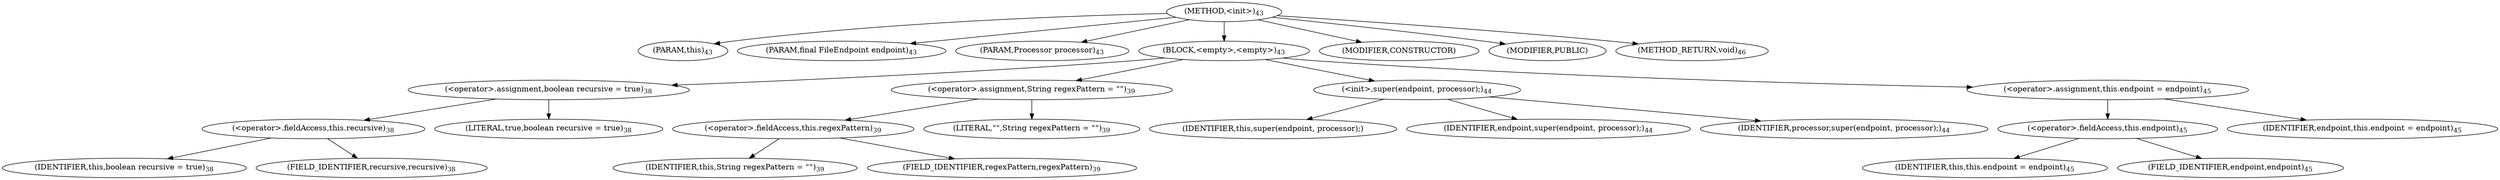 digraph "&lt;init&gt;" {  
"58" [label = <(METHOD,&lt;init&gt;)<SUB>43</SUB>> ]
"4" [label = <(PARAM,this)<SUB>43</SUB>> ]
"59" [label = <(PARAM,final FileEndpoint endpoint)<SUB>43</SUB>> ]
"60" [label = <(PARAM,Processor processor)<SUB>43</SUB>> ]
"61" [label = <(BLOCK,&lt;empty&gt;,&lt;empty&gt;)<SUB>43</SUB>> ]
"62" [label = <(&lt;operator&gt;.assignment,boolean recursive = true)<SUB>38</SUB>> ]
"63" [label = <(&lt;operator&gt;.fieldAccess,this.recursive)<SUB>38</SUB>> ]
"64" [label = <(IDENTIFIER,this,boolean recursive = true)<SUB>38</SUB>> ]
"65" [label = <(FIELD_IDENTIFIER,recursive,recursive)<SUB>38</SUB>> ]
"66" [label = <(LITERAL,true,boolean recursive = true)<SUB>38</SUB>> ]
"67" [label = <(&lt;operator&gt;.assignment,String regexPattern = &quot;&quot;)<SUB>39</SUB>> ]
"68" [label = <(&lt;operator&gt;.fieldAccess,this.regexPattern)<SUB>39</SUB>> ]
"69" [label = <(IDENTIFIER,this,String regexPattern = &quot;&quot;)<SUB>39</SUB>> ]
"70" [label = <(FIELD_IDENTIFIER,regexPattern,regexPattern)<SUB>39</SUB>> ]
"71" [label = <(LITERAL,&quot;&quot;,String regexPattern = &quot;&quot;)<SUB>39</SUB>> ]
"72" [label = <(&lt;init&gt;,super(endpoint, processor);)<SUB>44</SUB>> ]
"3" [label = <(IDENTIFIER,this,super(endpoint, processor);)> ]
"73" [label = <(IDENTIFIER,endpoint,super(endpoint, processor);)<SUB>44</SUB>> ]
"74" [label = <(IDENTIFIER,processor,super(endpoint, processor);)<SUB>44</SUB>> ]
"75" [label = <(&lt;operator&gt;.assignment,this.endpoint = endpoint)<SUB>45</SUB>> ]
"76" [label = <(&lt;operator&gt;.fieldAccess,this.endpoint)<SUB>45</SUB>> ]
"5" [label = <(IDENTIFIER,this,this.endpoint = endpoint)<SUB>45</SUB>> ]
"77" [label = <(FIELD_IDENTIFIER,endpoint,endpoint)<SUB>45</SUB>> ]
"78" [label = <(IDENTIFIER,endpoint,this.endpoint = endpoint)<SUB>45</SUB>> ]
"79" [label = <(MODIFIER,CONSTRUCTOR)> ]
"80" [label = <(MODIFIER,PUBLIC)> ]
"81" [label = <(METHOD_RETURN,void)<SUB>46</SUB>> ]
  "58" -> "4" 
  "58" -> "59" 
  "58" -> "60" 
  "58" -> "61" 
  "58" -> "79" 
  "58" -> "80" 
  "58" -> "81" 
  "61" -> "62" 
  "61" -> "67" 
  "61" -> "72" 
  "61" -> "75" 
  "62" -> "63" 
  "62" -> "66" 
  "63" -> "64" 
  "63" -> "65" 
  "67" -> "68" 
  "67" -> "71" 
  "68" -> "69" 
  "68" -> "70" 
  "72" -> "3" 
  "72" -> "73" 
  "72" -> "74" 
  "75" -> "76" 
  "75" -> "78" 
  "76" -> "5" 
  "76" -> "77" 
}
